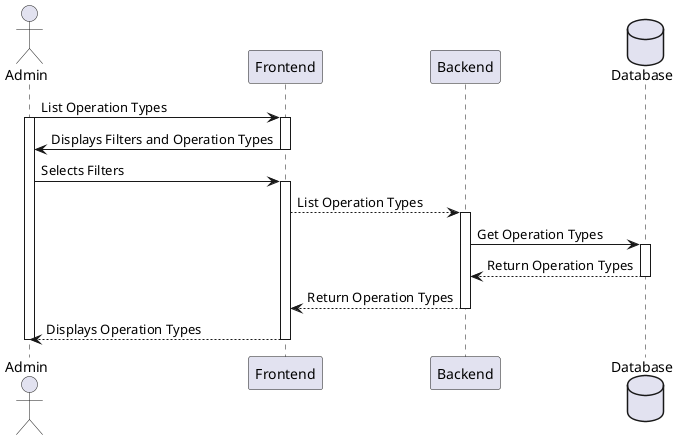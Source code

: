 @startuml


actor Admin as A
participant "Frontend" as web
participant "Backend" as api
database "Database" as db

A -> web : List Operation Types
activate A
activate web

web -> A : Displays Filters and Operation Types
deactivate web

A -> web : Selects Filters
activate web

web --> api : List Operation Types
activate api

api -> db : Get Operation Types
activate db

db --> api : Return Operation Types
deactivate db

api --> web : Return Operation Types
deactivate api

web --> A : Displays Operation Types
deactivate web
deactivate A


@enduml